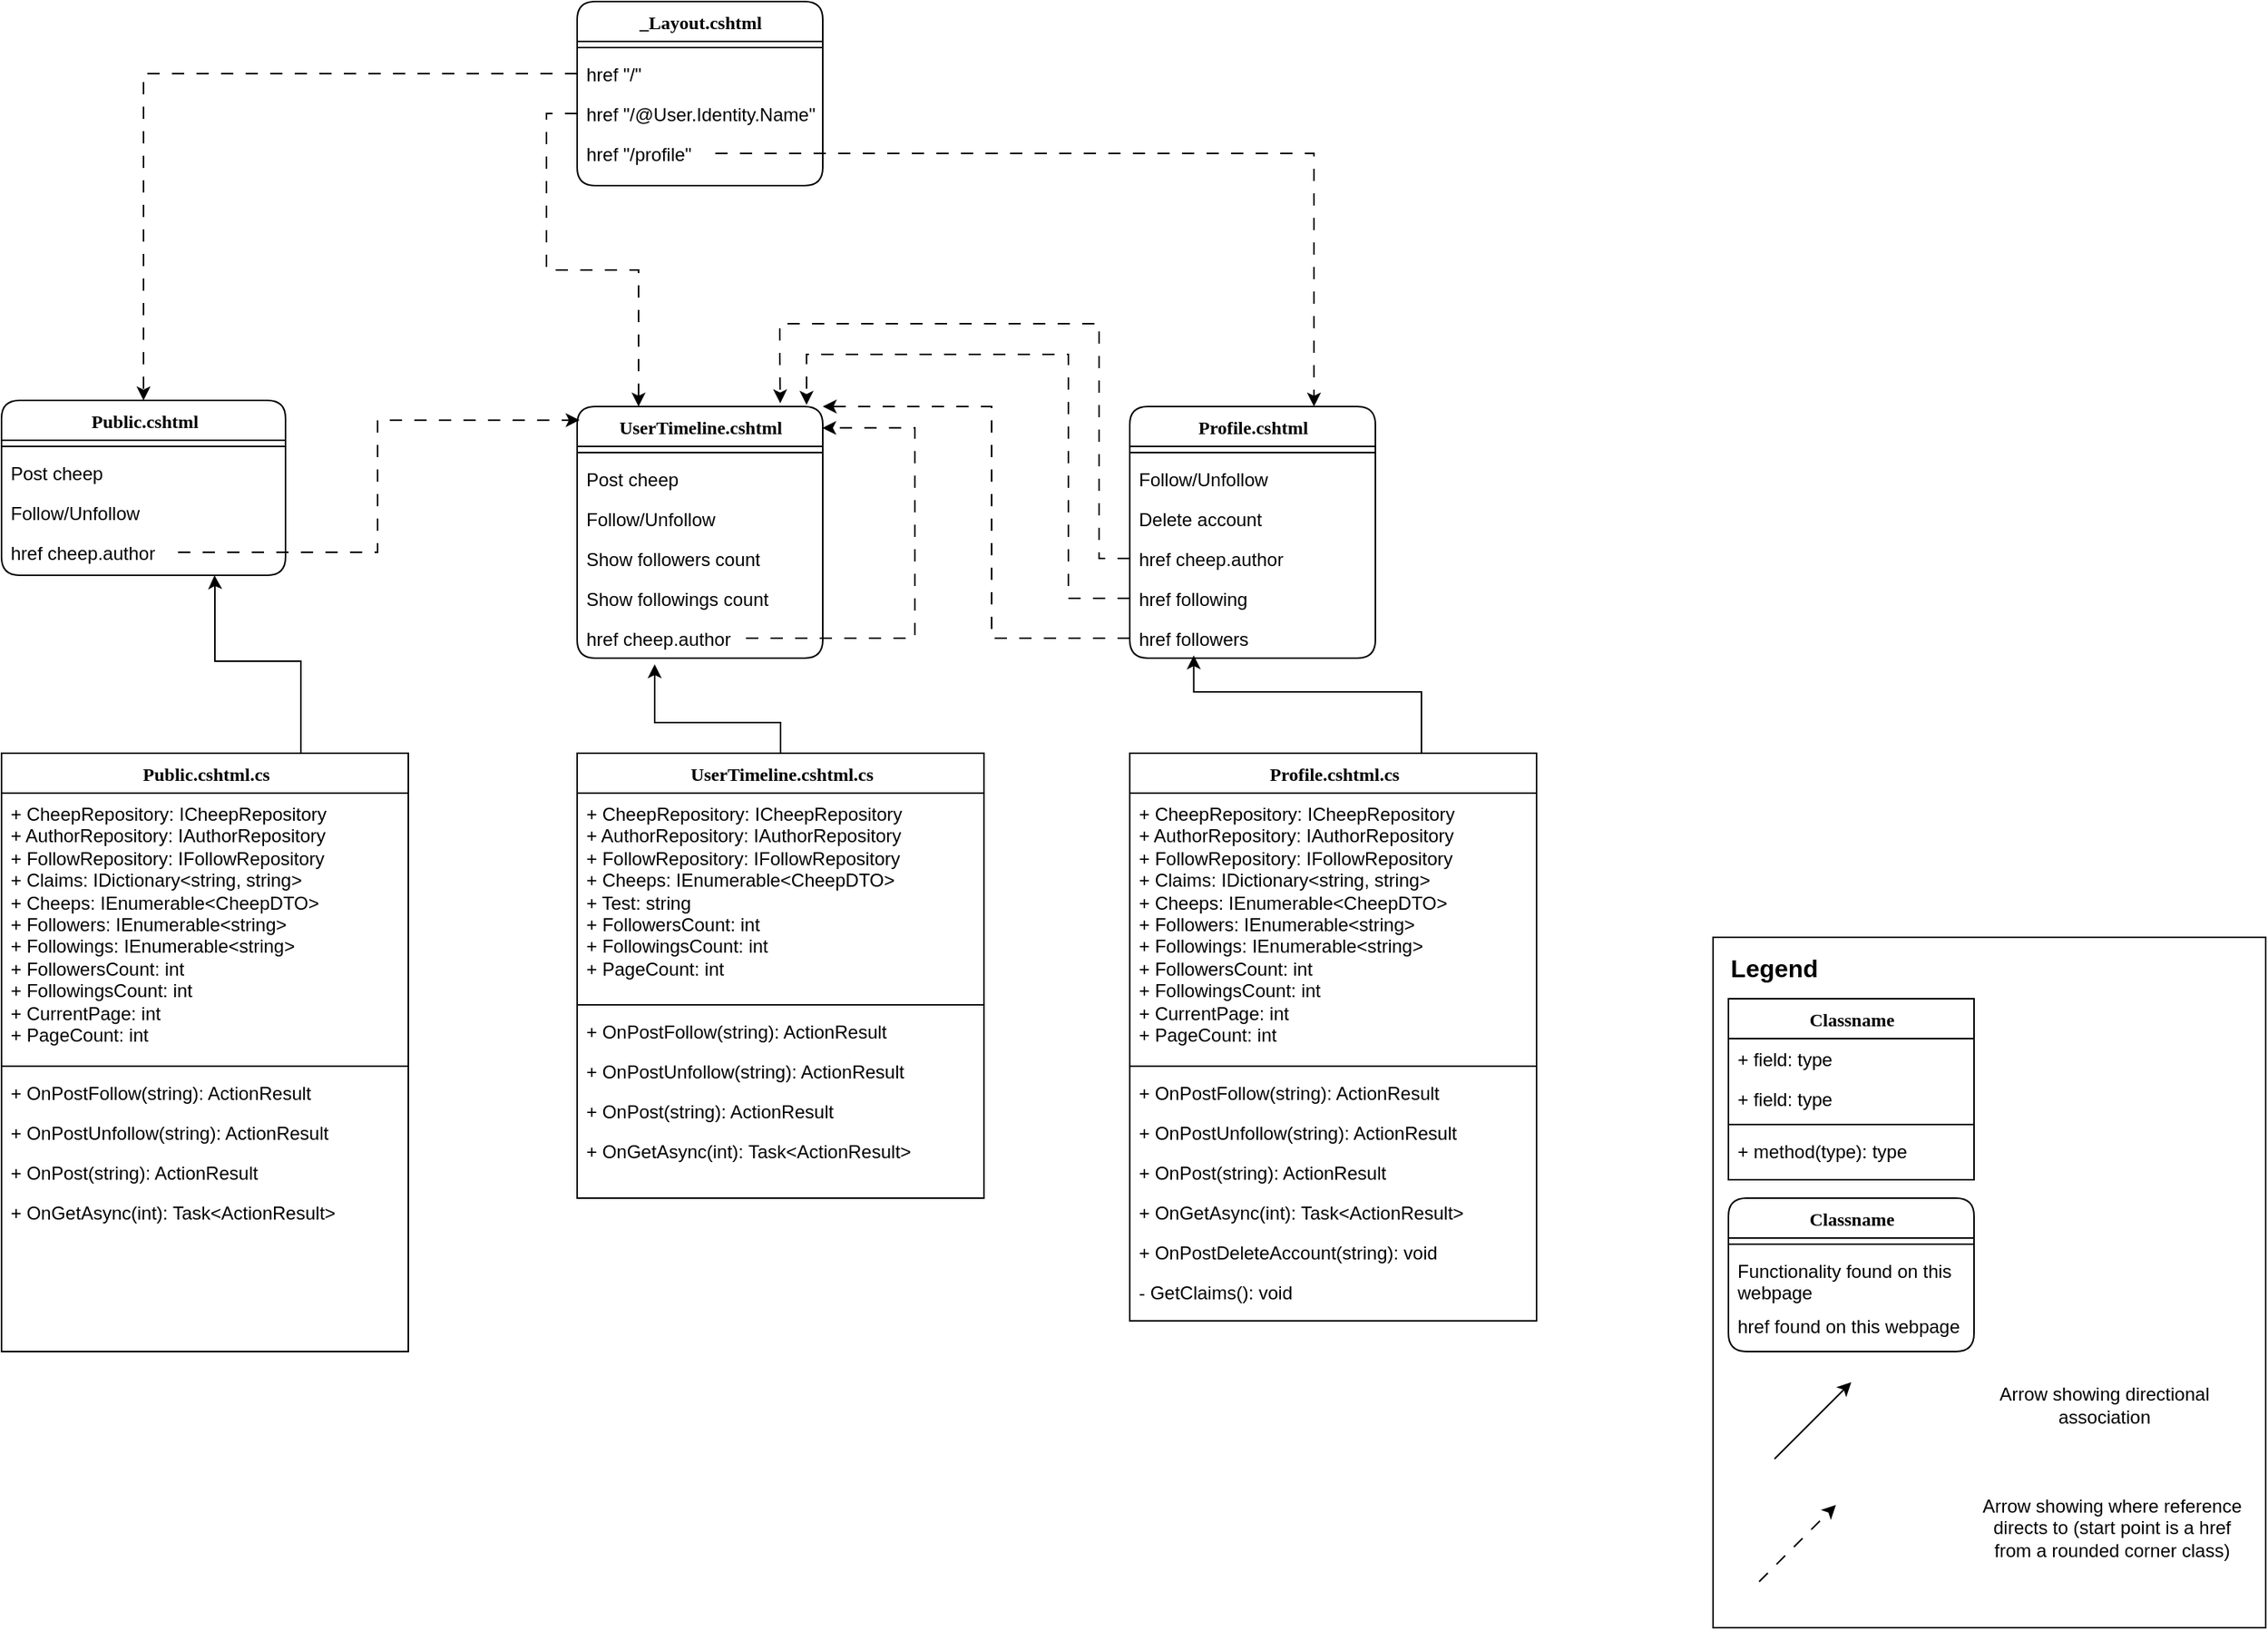 <mxfile version="22.1.11" type="device">
  <diagram name="Page-1" id="6133507b-19e7-1e82-6fc7-422aa6c4b21f">
    <mxGraphModel dx="1560" dy="1842" grid="1" gridSize="10" guides="1" tooltips="1" connect="1" arrows="1" fold="1" page="1" pageScale="1" pageWidth="1100" pageHeight="850" background="none" math="0" shadow="0">
      <root>
        <mxCell id="0" />
        <mxCell id="1" parent="0" />
        <mxCell id="78961159f06e98e8-43" value="Public.cshtml" style="swimlane;html=1;fontStyle=1;align=center;verticalAlign=top;childLayout=stackLayout;horizontal=1;startSize=26;horizontalStack=0;resizeParent=1;resizeLast=0;collapsible=1;marginBottom=0;swimlaneFillColor=#ffffff;rounded=1;shadow=0;comic=0;labelBackgroundColor=none;strokeWidth=1;fillColor=none;fontFamily=Verdana;fontSize=12" parent="1" vertex="1">
          <mxGeometry x="665" y="120" width="185" height="114" as="geometry" />
        </mxCell>
        <mxCell id="78961159f06e98e8-51" value="" style="line;html=1;strokeWidth=1;fillColor=none;align=left;verticalAlign=middle;spacingTop=-1;spacingLeft=3;spacingRight=3;rotatable=0;labelPosition=right;points=[];portConstraint=eastwest;" parent="78961159f06e98e8-43" vertex="1">
          <mxGeometry y="26" width="185" height="8" as="geometry" />
        </mxCell>
        <mxCell id="78961159f06e98e8-52" value="Post cheep" style="text;html=1;strokeColor=none;fillColor=none;align=left;verticalAlign=top;spacingLeft=4;spacingRight=4;whiteSpace=wrap;overflow=hidden;rotatable=0;points=[[0,0.5],[1,0.5]];portConstraint=eastwest;" parent="78961159f06e98e8-43" vertex="1">
          <mxGeometry y="34" width="185" height="26" as="geometry" />
        </mxCell>
        <mxCell id="VNpGUh701vooE8eZxuNf-27" value="Follow/Unfollow" style="text;html=1;strokeColor=none;fillColor=none;align=left;verticalAlign=top;spacingLeft=4;spacingRight=4;whiteSpace=wrap;overflow=hidden;rotatable=0;points=[[0,0.5],[1,0.5]];portConstraint=eastwest;" parent="78961159f06e98e8-43" vertex="1">
          <mxGeometry y="60" width="185" height="26" as="geometry" />
        </mxCell>
        <mxCell id="VNpGUh701vooE8eZxuNf-1" value="Public.cshtml.cs" style="swimlane;html=1;fontStyle=1;align=center;verticalAlign=top;childLayout=stackLayout;horizontal=1;startSize=26;horizontalStack=0;resizeParent=1;resizeLast=0;collapsible=1;marginBottom=0;swimlaneFillColor=#ffffff;rounded=0;shadow=0;comic=0;labelBackgroundColor=none;strokeWidth=1;fillColor=none;fontFamily=Verdana;fontSize=12" parent="1" vertex="1">
          <mxGeometry x="665" y="350" width="265" height="390" as="geometry" />
        </mxCell>
        <mxCell id="VNpGUh701vooE8eZxuNf-2" value="&lt;div&gt;+ CheepRepository: ICheepRepository&lt;/div&gt;&lt;div&gt;+ AuthorRepository: IAuthorRepository&lt;/div&gt;&lt;div&gt;+ FollowRepository: IFollowRepository&lt;/div&gt;&lt;div&gt;+ Claims: IDictionary&amp;lt;string, string&amp;gt;&lt;/div&gt;&lt;div&gt;+ Cheeps: IEnumerable&amp;lt;CheepDTO&amp;gt;&lt;/div&gt;&lt;div&gt;+ Followers: IEnumerable&amp;lt;string&amp;gt;&lt;/div&gt;&lt;div&gt;+ Followings: IEnumerable&amp;lt;string&amp;gt;&lt;/div&gt;&lt;div&gt;+ FollowersCount: int&lt;/div&gt;&lt;div&gt;+ FollowingsCount: int&lt;/div&gt;&lt;div&gt;+ CurrentPage: int&lt;/div&gt;&lt;div&gt;+ PageCount: int&lt;/div&gt;" style="text;html=1;strokeColor=none;fillColor=none;align=left;verticalAlign=top;spacingLeft=4;spacingRight=4;whiteSpace=wrap;overflow=hidden;rotatable=0;points=[[0,0.5],[1,0.5]];portConstraint=eastwest;" parent="VNpGUh701vooE8eZxuNf-1" vertex="1">
          <mxGeometry y="26" width="265" height="174" as="geometry" />
        </mxCell>
        <mxCell id="VNpGUh701vooE8eZxuNf-4" value="" style="line;html=1;strokeWidth=1;fillColor=none;align=left;verticalAlign=middle;spacingTop=-1;spacingLeft=3;spacingRight=3;rotatable=0;labelPosition=right;points=[];portConstraint=eastwest;" parent="VNpGUh701vooE8eZxuNf-1" vertex="1">
          <mxGeometry y="200" width="265" height="8" as="geometry" />
        </mxCell>
        <mxCell id="VNpGUh701vooE8eZxuNf-5" value="+ OnPostFollow(string): ActionResult" style="text;html=1;strokeColor=none;fillColor=none;align=left;verticalAlign=top;spacingLeft=4;spacingRight=4;whiteSpace=wrap;overflow=hidden;rotatable=0;points=[[0,0.5],[1,0.5]];portConstraint=eastwest;" parent="VNpGUh701vooE8eZxuNf-1" vertex="1">
          <mxGeometry y="208" width="265" height="26" as="geometry" />
        </mxCell>
        <mxCell id="VNpGUh701vooE8eZxuNf-8" value="+ OnPostUnfollow(string): ActionResult" style="text;html=1;strokeColor=none;fillColor=none;align=left;verticalAlign=top;spacingLeft=4;spacingRight=4;whiteSpace=wrap;overflow=hidden;rotatable=0;points=[[0,0.5],[1,0.5]];portConstraint=eastwest;" parent="VNpGUh701vooE8eZxuNf-1" vertex="1">
          <mxGeometry y="234" width="265" height="26" as="geometry" />
        </mxCell>
        <mxCell id="VNpGUh701vooE8eZxuNf-7" value="+ OnPost(string): ActionResult" style="text;html=1;strokeColor=none;fillColor=none;align=left;verticalAlign=top;spacingLeft=4;spacingRight=4;whiteSpace=wrap;overflow=hidden;rotatable=0;points=[[0,0.5],[1,0.5]];portConstraint=eastwest;" parent="VNpGUh701vooE8eZxuNf-1" vertex="1">
          <mxGeometry y="260" width="265" height="26" as="geometry" />
        </mxCell>
        <mxCell id="VNpGUh701vooE8eZxuNf-6" value="+ OnGetAsync(int): Task&amp;lt;ActionResult&amp;gt;" style="text;html=1;strokeColor=none;fillColor=none;align=left;verticalAlign=top;spacingLeft=4;spacingRight=4;whiteSpace=wrap;overflow=hidden;rotatable=0;points=[[0,0.5],[1,0.5]];portConstraint=eastwest;" parent="VNpGUh701vooE8eZxuNf-1" vertex="1">
          <mxGeometry y="286" width="265" height="26" as="geometry" />
        </mxCell>
        <mxCell id="VNpGUh701vooE8eZxuNf-9" value="Profile.cshtml.cs" style="swimlane;html=1;fontStyle=1;align=center;verticalAlign=top;childLayout=stackLayout;horizontal=1;startSize=26;horizontalStack=0;resizeParent=1;resizeLast=0;collapsible=1;marginBottom=0;swimlaneFillColor=#ffffff;rounded=0;shadow=0;comic=0;labelBackgroundColor=none;strokeWidth=1;fillColor=none;fontFamily=Verdana;fontSize=12" parent="1" vertex="1">
          <mxGeometry x="1400" y="350" width="265" height="370" as="geometry" />
        </mxCell>
        <mxCell id="VNpGUh701vooE8eZxuNf-10" value="&lt;div&gt;+ CheepRepository: ICheepRepository&lt;/div&gt;&lt;div&gt;+ AuthorRepository: IAuthorRepository&lt;/div&gt;&lt;div&gt;+ FollowRepository: IFollowRepository&lt;/div&gt;&lt;div&gt;+ Claims: IDictionary&amp;lt;string, string&amp;gt;&lt;/div&gt;&lt;div&gt;+ Cheeps: IEnumerable&amp;lt;CheepDTO&amp;gt;&lt;/div&gt;&lt;div&gt;+ Followers: IEnumerable&amp;lt;string&amp;gt;&lt;/div&gt;&lt;div&gt;+ Followings: IEnumerable&amp;lt;string&amp;gt;&lt;/div&gt;&lt;div&gt;+ FollowersCount: int&lt;/div&gt;&lt;div&gt;+ FollowingsCount: int&lt;/div&gt;&lt;div&gt;+ CurrentPage: int&lt;/div&gt;&lt;div&gt;+ PageCount: int&lt;/div&gt;" style="text;html=1;strokeColor=none;fillColor=none;align=left;verticalAlign=top;spacingLeft=4;spacingRight=4;whiteSpace=wrap;overflow=hidden;rotatable=0;points=[[0,0.5],[1,0.5]];portConstraint=eastwest;" parent="VNpGUh701vooE8eZxuNf-9" vertex="1">
          <mxGeometry y="26" width="265" height="174" as="geometry" />
        </mxCell>
        <mxCell id="VNpGUh701vooE8eZxuNf-11" value="" style="line;html=1;strokeWidth=1;fillColor=none;align=left;verticalAlign=middle;spacingTop=-1;spacingLeft=3;spacingRight=3;rotatable=0;labelPosition=right;points=[];portConstraint=eastwest;" parent="VNpGUh701vooE8eZxuNf-9" vertex="1">
          <mxGeometry y="200" width="265" height="8" as="geometry" />
        </mxCell>
        <mxCell id="VNpGUh701vooE8eZxuNf-12" value="+ OnPostFollow(string): ActionResult" style="text;html=1;strokeColor=none;fillColor=none;align=left;verticalAlign=top;spacingLeft=4;spacingRight=4;whiteSpace=wrap;overflow=hidden;rotatable=0;points=[[0,0.5],[1,0.5]];portConstraint=eastwest;" parent="VNpGUh701vooE8eZxuNf-9" vertex="1">
          <mxGeometry y="208" width="265" height="26" as="geometry" />
        </mxCell>
        <mxCell id="VNpGUh701vooE8eZxuNf-13" value="+ OnPostUnfollow(string): ActionResult" style="text;html=1;strokeColor=none;fillColor=none;align=left;verticalAlign=top;spacingLeft=4;spacingRight=4;whiteSpace=wrap;overflow=hidden;rotatable=0;points=[[0,0.5],[1,0.5]];portConstraint=eastwest;" parent="VNpGUh701vooE8eZxuNf-9" vertex="1">
          <mxGeometry y="234" width="265" height="26" as="geometry" />
        </mxCell>
        <mxCell id="VNpGUh701vooE8eZxuNf-14" value="+ OnPost(string): ActionResult" style="text;html=1;strokeColor=none;fillColor=none;align=left;verticalAlign=top;spacingLeft=4;spacingRight=4;whiteSpace=wrap;overflow=hidden;rotatable=0;points=[[0,0.5],[1,0.5]];portConstraint=eastwest;" parent="VNpGUh701vooE8eZxuNf-9" vertex="1">
          <mxGeometry y="260" width="265" height="26" as="geometry" />
        </mxCell>
        <mxCell id="VNpGUh701vooE8eZxuNf-15" value="+ OnGetAsync(int): Task&amp;lt;ActionResult&amp;gt;" style="text;html=1;strokeColor=none;fillColor=none;align=left;verticalAlign=top;spacingLeft=4;spacingRight=4;whiteSpace=wrap;overflow=hidden;rotatable=0;points=[[0,0.5],[1,0.5]];portConstraint=eastwest;" parent="VNpGUh701vooE8eZxuNf-9" vertex="1">
          <mxGeometry y="286" width="265" height="26" as="geometry" />
        </mxCell>
        <mxCell id="VNpGUh701vooE8eZxuNf-16" value="+ OnPostDeleteAccount(string): void" style="text;html=1;strokeColor=none;fillColor=none;align=left;verticalAlign=top;spacingLeft=4;spacingRight=4;whiteSpace=wrap;overflow=hidden;rotatable=0;points=[[0,0.5],[1,0.5]];portConstraint=eastwest;" parent="VNpGUh701vooE8eZxuNf-9" vertex="1">
          <mxGeometry y="312" width="265" height="26" as="geometry" />
        </mxCell>
        <mxCell id="VNpGUh701vooE8eZxuNf-17" value="- GetClaims(): void" style="text;html=1;strokeColor=none;fillColor=none;align=left;verticalAlign=top;spacingLeft=4;spacingRight=4;whiteSpace=wrap;overflow=hidden;rotatable=0;points=[[0,0.5],[1,0.5]];portConstraint=eastwest;" parent="VNpGUh701vooE8eZxuNf-9" vertex="1">
          <mxGeometry y="338" width="265" height="26" as="geometry" />
        </mxCell>
        <mxCell id="VNpGUh701vooE8eZxuNf-18" value="UserTimeline.cshtml.cs" style="swimlane;html=1;fontStyle=1;align=center;verticalAlign=top;childLayout=stackLayout;horizontal=1;startSize=26;horizontalStack=0;resizeParent=1;resizeLast=0;collapsible=1;marginBottom=0;swimlaneFillColor=#ffffff;rounded=0;shadow=0;comic=0;labelBackgroundColor=none;strokeWidth=1;fillColor=none;fontFamily=Verdana;fontSize=12" parent="1" vertex="1">
          <mxGeometry x="1040" y="350" width="265" height="290" as="geometry" />
        </mxCell>
        <mxCell id="VNpGUh701vooE8eZxuNf-19" value="&lt;div&gt;+ CheepRepository: ICheepRepository&lt;/div&gt;&lt;div&gt;+ AuthorRepository: IAuthorRepository&lt;/div&gt;&lt;div&gt;+ FollowRepository: IFollowRepository&lt;/div&gt;&lt;div&gt;+ Cheeps: IEnumerable&amp;lt;CheepDTO&amp;gt;&lt;/div&gt;&lt;div&gt;+ Test: string&lt;/div&gt;&lt;div&gt;+ FollowersCount: int&lt;/div&gt;&lt;div&gt;+ FollowingsCount: int&lt;/div&gt;&lt;div&gt;+ PageCount: int&lt;/div&gt;" style="text;html=1;strokeColor=none;fillColor=none;align=left;verticalAlign=top;spacingLeft=4;spacingRight=4;whiteSpace=wrap;overflow=hidden;rotatable=0;points=[[0,0.5],[1,0.5]];portConstraint=eastwest;" parent="VNpGUh701vooE8eZxuNf-18" vertex="1">
          <mxGeometry y="26" width="265" height="134" as="geometry" />
        </mxCell>
        <mxCell id="VNpGUh701vooE8eZxuNf-20" value="" style="line;html=1;strokeWidth=1;fillColor=none;align=left;verticalAlign=middle;spacingTop=-1;spacingLeft=3;spacingRight=3;rotatable=0;labelPosition=right;points=[];portConstraint=eastwest;" parent="VNpGUh701vooE8eZxuNf-18" vertex="1">
          <mxGeometry y="160" width="265" height="8" as="geometry" />
        </mxCell>
        <mxCell id="VNpGUh701vooE8eZxuNf-21" value="+ OnPostFollow(string): ActionResult" style="text;html=1;strokeColor=none;fillColor=none;align=left;verticalAlign=top;spacingLeft=4;spacingRight=4;whiteSpace=wrap;overflow=hidden;rotatable=0;points=[[0,0.5],[1,0.5]];portConstraint=eastwest;" parent="VNpGUh701vooE8eZxuNf-18" vertex="1">
          <mxGeometry y="168" width="265" height="26" as="geometry" />
        </mxCell>
        <mxCell id="VNpGUh701vooE8eZxuNf-22" value="+ OnPostUnfollow(string): ActionResult" style="text;html=1;strokeColor=none;fillColor=none;align=left;verticalAlign=top;spacingLeft=4;spacingRight=4;whiteSpace=wrap;overflow=hidden;rotatable=0;points=[[0,0.5],[1,0.5]];portConstraint=eastwest;" parent="VNpGUh701vooE8eZxuNf-18" vertex="1">
          <mxGeometry y="194" width="265" height="26" as="geometry" />
        </mxCell>
        <mxCell id="VNpGUh701vooE8eZxuNf-23" value="+ OnPost(string): ActionResult" style="text;html=1;strokeColor=none;fillColor=none;align=left;verticalAlign=top;spacingLeft=4;spacingRight=4;whiteSpace=wrap;overflow=hidden;rotatable=0;points=[[0,0.5],[1,0.5]];portConstraint=eastwest;" parent="VNpGUh701vooE8eZxuNf-18" vertex="1">
          <mxGeometry y="220" width="265" height="26" as="geometry" />
        </mxCell>
        <mxCell id="VNpGUh701vooE8eZxuNf-24" value="+ OnGetAsync(int): Task&amp;lt;ActionResult&amp;gt;" style="text;html=1;strokeColor=none;fillColor=none;align=left;verticalAlign=top;spacingLeft=4;spacingRight=4;whiteSpace=wrap;overflow=hidden;rotatable=0;points=[[0,0.5],[1,0.5]];portConstraint=eastwest;" parent="VNpGUh701vooE8eZxuNf-18" vertex="1">
          <mxGeometry y="246" width="265" height="26" as="geometry" />
        </mxCell>
        <mxCell id="VNpGUh701vooE8eZxuNf-29" value="UserTimeline.cshtml" style="swimlane;html=1;fontStyle=1;align=center;verticalAlign=top;childLayout=stackLayout;horizontal=1;startSize=26;horizontalStack=0;resizeParent=1;resizeLast=0;collapsible=1;marginBottom=0;swimlaneFillColor=#ffffff;rounded=1;shadow=0;comic=0;labelBackgroundColor=none;strokeWidth=1;fillColor=none;fontFamily=Verdana;fontSize=12" parent="1" vertex="1">
          <mxGeometry x="1040" y="124.0" width="160" height="164" as="geometry" />
        </mxCell>
        <mxCell id="VNpGUh701vooE8eZxuNf-30" value="" style="line;html=1;strokeWidth=1;fillColor=none;align=left;verticalAlign=middle;spacingTop=-1;spacingLeft=3;spacingRight=3;rotatable=0;labelPosition=right;points=[];portConstraint=eastwest;" parent="VNpGUh701vooE8eZxuNf-29" vertex="1">
          <mxGeometry y="26" width="160" height="8" as="geometry" />
        </mxCell>
        <mxCell id="VNpGUh701vooE8eZxuNf-31" value="Post cheep" style="text;html=1;strokeColor=none;fillColor=none;align=left;verticalAlign=top;spacingLeft=4;spacingRight=4;whiteSpace=wrap;overflow=hidden;rotatable=0;points=[[0,0.5],[1,0.5]];portConstraint=eastwest;" parent="VNpGUh701vooE8eZxuNf-29" vertex="1">
          <mxGeometry y="34" width="160" height="26" as="geometry" />
        </mxCell>
        <mxCell id="VNpGUh701vooE8eZxuNf-32" value="Follow/Unfollow" style="text;html=1;strokeColor=none;fillColor=none;align=left;verticalAlign=top;spacingLeft=4;spacingRight=4;whiteSpace=wrap;overflow=hidden;rotatable=0;points=[[0,0.5],[1,0.5]];portConstraint=eastwest;" parent="VNpGUh701vooE8eZxuNf-29" vertex="1">
          <mxGeometry y="60" width="160" height="26" as="geometry" />
        </mxCell>
        <mxCell id="VNpGUh701vooE8eZxuNf-44" value="Show followers count" style="text;html=1;strokeColor=none;fillColor=none;align=left;verticalAlign=top;spacingLeft=4;spacingRight=4;whiteSpace=wrap;overflow=hidden;rotatable=0;points=[[0,0.5],[1,0.5]];portConstraint=eastwest;" parent="VNpGUh701vooE8eZxuNf-29" vertex="1">
          <mxGeometry y="86" width="160" height="26" as="geometry" />
        </mxCell>
        <mxCell id="VNpGUh701vooE8eZxuNf-45" value="Show followings count" style="text;html=1;strokeColor=none;fillColor=none;align=left;verticalAlign=top;spacingLeft=4;spacingRight=4;whiteSpace=wrap;overflow=hidden;rotatable=0;points=[[0,0.5],[1,0.5]];portConstraint=eastwest;" parent="VNpGUh701vooE8eZxuNf-29" vertex="1">
          <mxGeometry y="112" width="160" height="26" as="geometry" />
        </mxCell>
        <mxCell id="VNpGUh701vooE8eZxuNf-39" value="Profile.cshtml" style="swimlane;html=1;fontStyle=1;align=center;verticalAlign=top;childLayout=stackLayout;horizontal=1;startSize=26;horizontalStack=0;resizeParent=1;resizeLast=0;collapsible=1;marginBottom=0;swimlaneFillColor=#ffffff;rounded=1;shadow=0;comic=0;labelBackgroundColor=none;strokeWidth=1;fillColor=none;fontFamily=Verdana;fontSize=12" parent="1" vertex="1">
          <mxGeometry x="1400" y="124.0" width="160" height="164" as="geometry" />
        </mxCell>
        <mxCell id="VNpGUh701vooE8eZxuNf-40" value="" style="line;html=1;strokeWidth=1;fillColor=none;align=left;verticalAlign=middle;spacingTop=-1;spacingLeft=3;spacingRight=3;rotatable=0;labelPosition=right;points=[];portConstraint=eastwest;" parent="VNpGUh701vooE8eZxuNf-39" vertex="1">
          <mxGeometry y="26" width="160" height="8" as="geometry" />
        </mxCell>
        <mxCell id="VNpGUh701vooE8eZxuNf-42" value="Follow/Unfollow" style="text;html=1;strokeColor=none;fillColor=none;align=left;verticalAlign=top;spacingLeft=4;spacingRight=4;whiteSpace=wrap;overflow=hidden;rotatable=0;points=[[0,0.5],[1,0.5]];portConstraint=eastwest;" parent="VNpGUh701vooE8eZxuNf-39" vertex="1">
          <mxGeometry y="34" width="160" height="26" as="geometry" />
        </mxCell>
        <mxCell id="VNpGUh701vooE8eZxuNf-41" value="Delete account" style="text;html=1;strokeColor=none;fillColor=none;align=left;verticalAlign=top;spacingLeft=4;spacingRight=4;whiteSpace=wrap;overflow=hidden;rotatable=0;points=[[0,0.5],[1,0.5]];portConstraint=eastwest;" parent="VNpGUh701vooE8eZxuNf-39" vertex="1">
          <mxGeometry y="60" width="160" height="26" as="geometry" />
        </mxCell>
        <mxCell id="VNpGUh701vooE8eZxuNf-48" value="_Layout.cshtml" style="swimlane;html=1;fontStyle=1;align=center;verticalAlign=top;childLayout=stackLayout;horizontal=1;startSize=26;horizontalStack=0;resizeParent=1;resizeLast=0;collapsible=1;marginBottom=0;swimlaneFillColor=#ffffff;rounded=1;shadow=0;comic=0;labelBackgroundColor=none;strokeWidth=1;fillColor=none;fontFamily=Verdana;fontSize=12" parent="1" vertex="1">
          <mxGeometry x="1040" y="-140" width="160" height="120" as="geometry" />
        </mxCell>
        <mxCell id="VNpGUh701vooE8eZxuNf-49" value="" style="line;html=1;strokeWidth=1;fillColor=none;align=left;verticalAlign=middle;spacingTop=-1;spacingLeft=3;spacingRight=3;rotatable=0;labelPosition=right;points=[];portConstraint=eastwest;" parent="VNpGUh701vooE8eZxuNf-48" vertex="1">
          <mxGeometry y="26" width="160" height="8" as="geometry" />
        </mxCell>
        <mxCell id="VNpGUh701vooE8eZxuNf-50" value="href &quot;/&quot;" style="text;html=1;strokeColor=none;fillColor=none;align=left;verticalAlign=top;spacingLeft=4;spacingRight=4;whiteSpace=wrap;overflow=hidden;rotatable=0;points=[[0,0.5],[1,0.5]];portConstraint=eastwest;" parent="VNpGUh701vooE8eZxuNf-48" vertex="1">
          <mxGeometry y="34" width="160" height="26" as="geometry" />
        </mxCell>
        <mxCell id="VNpGUh701vooE8eZxuNf-51" value="href &quot;/@User.Identity.Name&quot;" style="text;html=1;strokeColor=none;fillColor=none;align=left;verticalAlign=top;spacingLeft=4;spacingRight=4;whiteSpace=wrap;overflow=hidden;rotatable=0;points=[[0,0.5],[1,0.5]];portConstraint=eastwest;" parent="VNpGUh701vooE8eZxuNf-48" vertex="1">
          <mxGeometry y="60" width="160" height="26" as="geometry" />
        </mxCell>
        <mxCell id="VNpGUh701vooE8eZxuNf-55" value="" style="whiteSpace=wrap;html=1;" parent="1" vertex="1">
          <mxGeometry x="1780" y="470" width="360" height="450" as="geometry" />
        </mxCell>
        <mxCell id="VNpGUh701vooE8eZxuNf-56" value="&lt;b&gt;&lt;font style=&quot;font-size: 16px;&quot;&gt;Legend&lt;/font&gt;&lt;/b&gt;" style="text;html=1;strokeColor=none;fillColor=none;align=center;verticalAlign=middle;whiteSpace=wrap;rounded=0;" parent="1" vertex="1">
          <mxGeometry x="1780" y="470" width="80" height="40" as="geometry" />
        </mxCell>
        <mxCell id="VNpGUh701vooE8eZxuNf-57" value="Classname" style="swimlane;html=1;fontStyle=1;align=center;verticalAlign=top;childLayout=stackLayout;horizontal=1;startSize=26;horizontalStack=0;resizeParent=1;resizeLast=0;collapsible=1;marginBottom=0;swimlaneFillColor=#ffffff;rounded=0;shadow=0;comic=0;labelBackgroundColor=none;strokeWidth=1;fillColor=none;fontFamily=Verdana;fontSize=12" parent="1" vertex="1">
          <mxGeometry x="1790" y="510" width="160" height="118" as="geometry" />
        </mxCell>
        <mxCell id="VNpGUh701vooE8eZxuNf-58" value="+ field: type" style="text;html=1;strokeColor=none;fillColor=none;align=left;verticalAlign=top;spacingLeft=4;spacingRight=4;whiteSpace=wrap;overflow=hidden;rotatable=0;points=[[0,0.5],[1,0.5]];portConstraint=eastwest;" parent="VNpGUh701vooE8eZxuNf-57" vertex="1">
          <mxGeometry y="26" width="160" height="26" as="geometry" />
        </mxCell>
        <mxCell id="VNpGUh701vooE8eZxuNf-59" value="+ field: type" style="text;html=1;strokeColor=none;fillColor=none;align=left;verticalAlign=top;spacingLeft=4;spacingRight=4;whiteSpace=wrap;overflow=hidden;rotatable=0;points=[[0,0.5],[1,0.5]];portConstraint=eastwest;" parent="VNpGUh701vooE8eZxuNf-57" vertex="1">
          <mxGeometry y="52" width="160" height="26" as="geometry" />
        </mxCell>
        <mxCell id="VNpGUh701vooE8eZxuNf-60" value="" style="line;html=1;strokeWidth=1;fillColor=none;align=left;verticalAlign=middle;spacingTop=-1;spacingLeft=3;spacingRight=3;rotatable=0;labelPosition=right;points=[];portConstraint=eastwest;" parent="VNpGUh701vooE8eZxuNf-57" vertex="1">
          <mxGeometry y="78" width="160" height="8" as="geometry" />
        </mxCell>
        <mxCell id="VNpGUh701vooE8eZxuNf-61" value="+ method(type): type" style="text;html=1;strokeColor=none;fillColor=none;align=left;verticalAlign=top;spacingLeft=4;spacingRight=4;whiteSpace=wrap;overflow=hidden;rotatable=0;points=[[0,0.5],[1,0.5]];portConstraint=eastwest;" parent="VNpGUh701vooE8eZxuNf-57" vertex="1">
          <mxGeometry y="86" width="160" height="26" as="geometry" />
        </mxCell>
        <mxCell id="VNpGUh701vooE8eZxuNf-63" value="Classname" style="swimlane;html=1;fontStyle=1;align=center;verticalAlign=top;childLayout=stackLayout;horizontal=1;startSize=26;horizontalStack=0;resizeParent=1;resizeLast=0;collapsible=1;marginBottom=0;swimlaneFillColor=#ffffff;rounded=1;shadow=0;comic=0;labelBackgroundColor=none;strokeWidth=1;fillColor=none;fontFamily=Verdana;fontSize=12" parent="1" vertex="1">
          <mxGeometry x="1790" y="640" width="160" height="100" as="geometry" />
        </mxCell>
        <mxCell id="VNpGUh701vooE8eZxuNf-64" value="" style="line;html=1;strokeWidth=1;fillColor=none;align=left;verticalAlign=middle;spacingTop=-1;spacingLeft=3;spacingRight=3;rotatable=0;labelPosition=right;points=[];portConstraint=eastwest;" parent="VNpGUh701vooE8eZxuNf-63" vertex="1">
          <mxGeometry y="26" width="160" height="8" as="geometry" />
        </mxCell>
        <mxCell id="VNpGUh701vooE8eZxuNf-65" value="Functionality found on this webpage" style="text;html=1;strokeColor=none;fillColor=none;align=left;verticalAlign=top;spacingLeft=4;spacingRight=4;whiteSpace=wrap;overflow=hidden;rotatable=0;points=[[0,0.5],[1,0.5]];portConstraint=eastwest;" parent="VNpGUh701vooE8eZxuNf-63" vertex="1">
          <mxGeometry y="34" width="160" height="36" as="geometry" />
        </mxCell>
        <mxCell id="VNpGUh701vooE8eZxuNf-67" value="href found on this webpage" style="text;html=1;strokeColor=none;fillColor=none;align=left;verticalAlign=top;spacingLeft=4;spacingRight=4;whiteSpace=wrap;overflow=hidden;rotatable=0;points=[[0,0.5],[1,0.5]];portConstraint=eastwest;" parent="VNpGUh701vooE8eZxuNf-63" vertex="1">
          <mxGeometry y="70" width="160" height="26" as="geometry" />
        </mxCell>
        <mxCell id="I_icbWbmAUZgVArJZ0Zs-1" style="edgeStyle=orthogonalEdgeStyle;rounded=0;orthogonalLoop=1;jettySize=auto;html=1;entryX=0.75;entryY=1;entryDx=0;entryDy=0;" edge="1" parent="1" source="VNpGUh701vooE8eZxuNf-1" target="78961159f06e98e8-43">
          <mxGeometry relative="1" as="geometry">
            <Array as="points">
              <mxPoint x="860" y="290" />
              <mxPoint x="804" y="290" />
              <mxPoint x="804" y="240" />
            </Array>
          </mxGeometry>
        </mxCell>
        <mxCell id="I_icbWbmAUZgVArJZ0Zs-2" style="edgeStyle=orthogonalEdgeStyle;rounded=0;orthogonalLoop=1;jettySize=auto;html=1;entryX=0.459;entryY=1.155;entryDx=0;entryDy=0;entryPerimeter=0;" edge="1" parent="1" source="VNpGUh701vooE8eZxuNf-18" target="VNpGUh701vooE8eZxuNf-33">
          <mxGeometry relative="1" as="geometry">
            <mxPoint x="1200" y="132" as="targetPoint" />
            <Array as="points">
              <mxPoint x="1173" y="330" />
              <mxPoint x="1091" y="330" />
            </Array>
          </mxGeometry>
        </mxCell>
        <mxCell id="I_icbWbmAUZgVArJZ0Zs-3" style="edgeStyle=orthogonalEdgeStyle;rounded=0;orthogonalLoop=1;jettySize=auto;html=1;entryX=0.463;entryY=0.931;entryDx=0;entryDy=0;entryPerimeter=0;" edge="1" parent="1" source="VNpGUh701vooE8eZxuNf-9" target="VNpGUh701vooE8eZxuNf-47">
          <mxGeometry relative="1" as="geometry">
            <Array as="points">
              <mxPoint x="1590" y="310" />
              <mxPoint x="1442" y="310" />
            </Array>
          </mxGeometry>
        </mxCell>
        <mxCell id="I_icbWbmAUZgVArJZ0Zs-4" style="edgeStyle=orthogonalEdgeStyle;rounded=0;orthogonalLoop=1;jettySize=auto;html=1;entryX=0.01;entryY=0.054;entryDx=0;entryDy=0;entryPerimeter=0;dashed=1;dashPattern=8 8;" edge="1" parent="1" source="VNpGUh701vooE8eZxuNf-28" target="VNpGUh701vooE8eZxuNf-29">
          <mxGeometry relative="1" as="geometry" />
        </mxCell>
        <mxCell id="VNpGUh701vooE8eZxuNf-28" value="href cheep.author" style="text;html=1;strokeColor=none;fillColor=none;align=left;verticalAlign=top;spacingLeft=4;spacingRight=4;whiteSpace=wrap;overflow=hidden;rotatable=0;points=[[0,0.5],[1,0.5]];portConstraint=eastwest;" parent="1" vertex="1">
          <mxGeometry x="665" y="206" width="115" height="26" as="geometry" />
        </mxCell>
        <mxCell id="I_icbWbmAUZgVArJZ0Zs-5" style="edgeStyle=orthogonalEdgeStyle;rounded=0;orthogonalLoop=1;jettySize=auto;html=1;exitX=1;exitY=0.5;exitDx=0;exitDy=0;" edge="1" parent="1" source="VNpGUh701vooE8eZxuNf-28" target="VNpGUh701vooE8eZxuNf-28">
          <mxGeometry relative="1" as="geometry" />
        </mxCell>
        <mxCell id="VNpGUh701vooE8eZxuNf-33" value="href cheep.author" style="text;html=1;strokeColor=none;fillColor=none;align=left;verticalAlign=top;spacingLeft=4;spacingRight=4;whiteSpace=wrap;overflow=hidden;rotatable=0;points=[[0,0.5],[1,0.5]];portConstraint=eastwest;" parent="1" vertex="1">
          <mxGeometry x="1040" y="262" width="110" height="26" as="geometry" />
        </mxCell>
        <mxCell id="I_icbWbmAUZgVArJZ0Zs-7" style="edgeStyle=orthogonalEdgeStyle;rounded=0;orthogonalLoop=1;jettySize=auto;html=1;entryX=0.998;entryY=0.085;entryDx=0;entryDy=0;entryPerimeter=0;dashed=1;dashPattern=8 8;" edge="1" parent="1" source="VNpGUh701vooE8eZxuNf-33" target="VNpGUh701vooE8eZxuNf-29">
          <mxGeometry relative="1" as="geometry">
            <Array as="points">
              <mxPoint x="1260" y="275" />
              <mxPoint x="1260" y="138" />
            </Array>
          </mxGeometry>
        </mxCell>
        <mxCell id="VNpGUh701vooE8eZxuNf-47" value="href followers&lt;br&gt;" style="text;html=1;strokeColor=none;fillColor=none;align=left;verticalAlign=top;spacingLeft=4;spacingRight=4;whiteSpace=wrap;overflow=hidden;rotatable=0;points=[[0,0.5],[1,0.5]];portConstraint=eastwest;" parent="1" vertex="1">
          <mxGeometry x="1400" y="262" width="90" height="26" as="geometry" />
        </mxCell>
        <mxCell id="VNpGUh701vooE8eZxuNf-46" value="href following" style="text;html=1;strokeColor=none;fillColor=none;align=left;verticalAlign=top;spacingLeft=4;spacingRight=4;whiteSpace=wrap;overflow=hidden;rotatable=0;points=[[0,0.5],[1,0.5]];portConstraint=eastwest;" parent="1" vertex="1">
          <mxGeometry x="1400" y="236" width="90" height="26" as="geometry" />
        </mxCell>
        <mxCell id="VNpGUh701vooE8eZxuNf-43" value="href cheep.author" style="text;html=1;strokeColor=none;fillColor=none;align=left;verticalAlign=top;spacingLeft=4;spacingRight=4;whiteSpace=wrap;overflow=hidden;rotatable=0;points=[[0,0.5],[1,0.5]];portConstraint=eastwest;" parent="1" vertex="1">
          <mxGeometry x="1400" y="210" width="110" height="26" as="geometry" />
        </mxCell>
        <mxCell id="I_icbWbmAUZgVArJZ0Zs-8" style="edgeStyle=orthogonalEdgeStyle;rounded=0;orthogonalLoop=1;jettySize=auto;html=1;entryX=0.827;entryY=-0.013;entryDx=0;entryDy=0;entryPerimeter=0;dashed=1;dashPattern=8 8;" edge="1" parent="1" source="VNpGUh701vooE8eZxuNf-43" target="VNpGUh701vooE8eZxuNf-29">
          <mxGeometry relative="1" as="geometry">
            <Array as="points">
              <mxPoint x="1380" y="223" />
              <mxPoint x="1380" y="70" />
              <mxPoint x="1172" y="70" />
              <mxPoint x="1172" y="90" />
            </Array>
          </mxGeometry>
        </mxCell>
        <mxCell id="I_icbWbmAUZgVArJZ0Zs-9" style="edgeStyle=orthogonalEdgeStyle;rounded=0;orthogonalLoop=1;jettySize=auto;html=1;entryX=0.934;entryY=-0.007;entryDx=0;entryDy=0;entryPerimeter=0;dashed=1;dashPattern=8 8;" edge="1" parent="1" source="VNpGUh701vooE8eZxuNf-46" target="VNpGUh701vooE8eZxuNf-29">
          <mxGeometry relative="1" as="geometry">
            <Array as="points">
              <mxPoint x="1360" y="249" />
              <mxPoint x="1360" y="90" />
              <mxPoint x="1189" y="90" />
            </Array>
          </mxGeometry>
        </mxCell>
        <mxCell id="I_icbWbmAUZgVArJZ0Zs-10" style="edgeStyle=orthogonalEdgeStyle;rounded=0;orthogonalLoop=1;jettySize=auto;html=1;entryX=1;entryY=0;entryDx=0;entryDy=0;dashed=1;dashPattern=8 8;" edge="1" parent="1" source="VNpGUh701vooE8eZxuNf-47" target="VNpGUh701vooE8eZxuNf-29">
          <mxGeometry relative="1" as="geometry">
            <Array as="points">
              <mxPoint x="1310" y="275" />
              <mxPoint x="1310" y="124" />
            </Array>
          </mxGeometry>
        </mxCell>
        <mxCell id="I_icbWbmAUZgVArJZ0Zs-11" style="edgeStyle=orthogonalEdgeStyle;rounded=0;orthogonalLoop=1;jettySize=auto;html=1;entryX=0.5;entryY=0;entryDx=0;entryDy=0;dashed=1;dashPattern=8 8;" edge="1" parent="1" source="VNpGUh701vooE8eZxuNf-50" target="78961159f06e98e8-43">
          <mxGeometry relative="1" as="geometry" />
        </mxCell>
        <mxCell id="I_icbWbmAUZgVArJZ0Zs-13" style="edgeStyle=orthogonalEdgeStyle;rounded=0;orthogonalLoop=1;jettySize=auto;html=1;entryX=0.25;entryY=0;entryDx=0;entryDy=0;dashed=1;dashPattern=8 8;" edge="1" parent="1" source="VNpGUh701vooE8eZxuNf-51" target="VNpGUh701vooE8eZxuNf-29">
          <mxGeometry relative="1" as="geometry" />
        </mxCell>
        <mxCell id="I_icbWbmAUZgVArJZ0Zs-14" style="edgeStyle=orthogonalEdgeStyle;rounded=0;orthogonalLoop=1;jettySize=auto;html=1;entryX=0.75;entryY=0;entryDx=0;entryDy=0;dashed=1;dashPattern=8 8;" edge="1" parent="1" source="VNpGUh701vooE8eZxuNf-52" target="VNpGUh701vooE8eZxuNf-39">
          <mxGeometry relative="1" as="geometry" />
        </mxCell>
        <mxCell id="VNpGUh701vooE8eZxuNf-52" value="href &quot;/profile&quot;" style="text;html=1;strokeColor=none;fillColor=none;align=left;verticalAlign=top;spacingLeft=4;spacingRight=4;whiteSpace=wrap;overflow=hidden;rotatable=0;points=[[0,0.5],[1,0.5]];portConstraint=eastwest;" parent="1" vertex="1">
          <mxGeometry x="1040" y="-54" width="90" height="26" as="geometry" />
        </mxCell>
        <mxCell id="I_icbWbmAUZgVArJZ0Zs-15" value="" style="endArrow=classic;html=1;rounded=0;" edge="1" parent="1">
          <mxGeometry width="50" height="50" relative="1" as="geometry">
            <mxPoint x="1820" y="810" as="sourcePoint" />
            <mxPoint x="1870" y="760" as="targetPoint" />
          </mxGeometry>
        </mxCell>
        <mxCell id="I_icbWbmAUZgVArJZ0Zs-16" value="" style="endArrow=classic;html=1;rounded=0;dashed=1;dashPattern=8 8;" edge="1" parent="1">
          <mxGeometry width="50" height="50" relative="1" as="geometry">
            <mxPoint x="1810" y="890" as="sourcePoint" />
            <mxPoint x="1860" y="840" as="targetPoint" />
          </mxGeometry>
        </mxCell>
        <mxCell id="I_icbWbmAUZgVArJZ0Zs-18" value="Arrow showing directional association" style="text;html=1;strokeColor=none;fillColor=none;align=center;verticalAlign=middle;whiteSpace=wrap;rounded=0;" vertex="1" parent="1">
          <mxGeometry x="1950" y="750" width="170" height="50" as="geometry" />
        </mxCell>
        <mxCell id="I_icbWbmAUZgVArJZ0Zs-19" value="Arrow showing where reference directs to (start point is a href from a rounded corner class)" style="text;html=1;strokeColor=none;fillColor=none;align=center;verticalAlign=middle;whiteSpace=wrap;rounded=0;" vertex="1" parent="1">
          <mxGeometry x="1950" y="830" width="180" height="50" as="geometry" />
        </mxCell>
      </root>
    </mxGraphModel>
  </diagram>
</mxfile>
